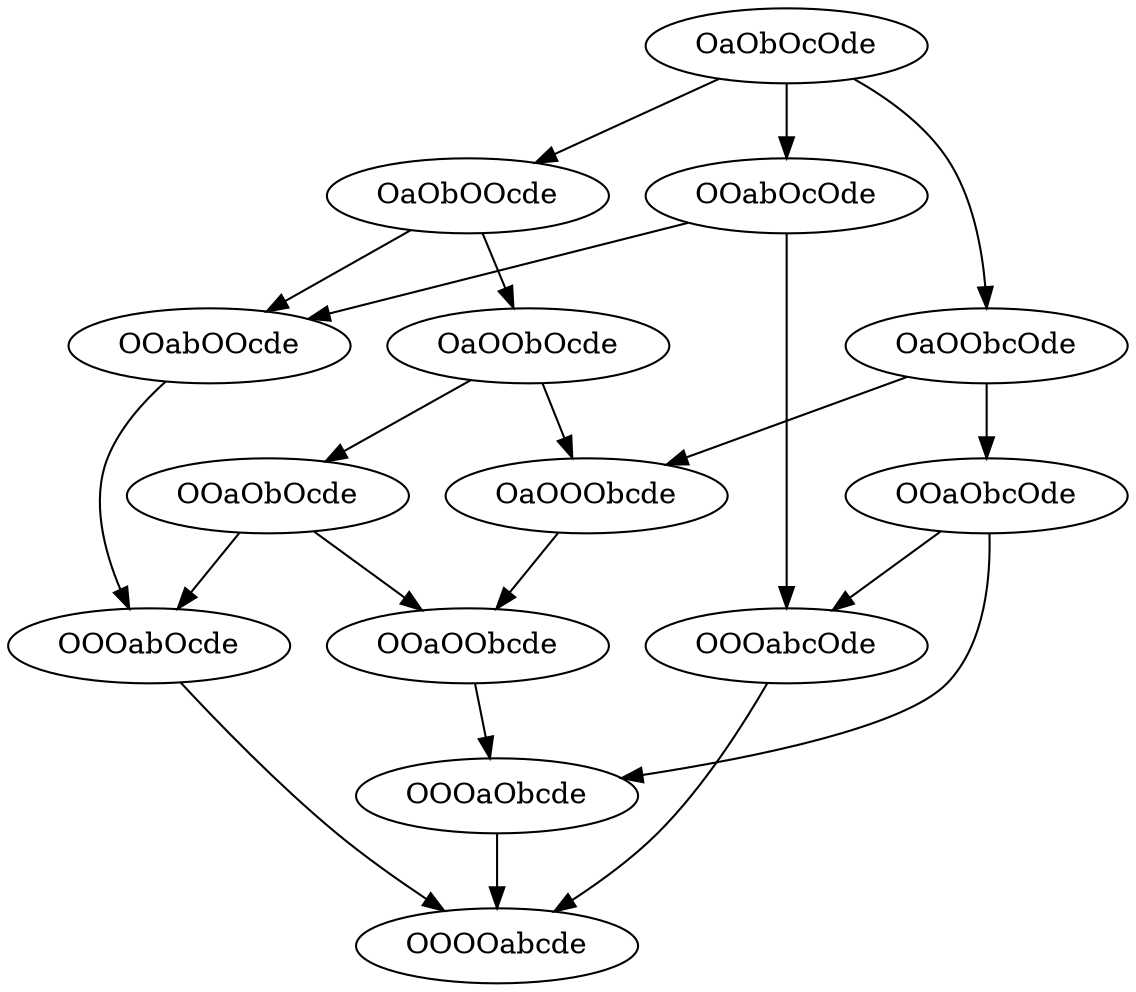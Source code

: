 digraph tamari {
	OOOaObcde -> OOOOabcde;
	OaObOOcde -> OOabOOcde;
	OOaObcOde -> OOOaObcde;
	OaObOcOde -> OaObOOcde;
	OOabOcOde -> OOabOOcde;
	OaOObOcde -> OaOOObcde;
	OOabOcOde -> OOOabcOde;
	OOaOObcde -> OOOaObcde;
	OOOabcOde -> OOOOabcde;
	OaOOObcde -> OOaOObcde;
	OaObOcOde -> OaOObcOde;
	OaOObcOde -> OaOOObcde;
	OOabOOcde -> OOOabOcde;
	OOaObOcde -> OOOabOcde;
	OOaObcOde -> OOOabcOde;
	OaOObOcde -> OOaObOcde;
	OOaObOcde -> OOaOObcde;
	OOOabOcde -> OOOOabcde;
	OaObOcOde -> OOabOcOde;
	OaObOOcde -> OaOObOcde;
	OaOObcOde -> OOaObcOde;
}
